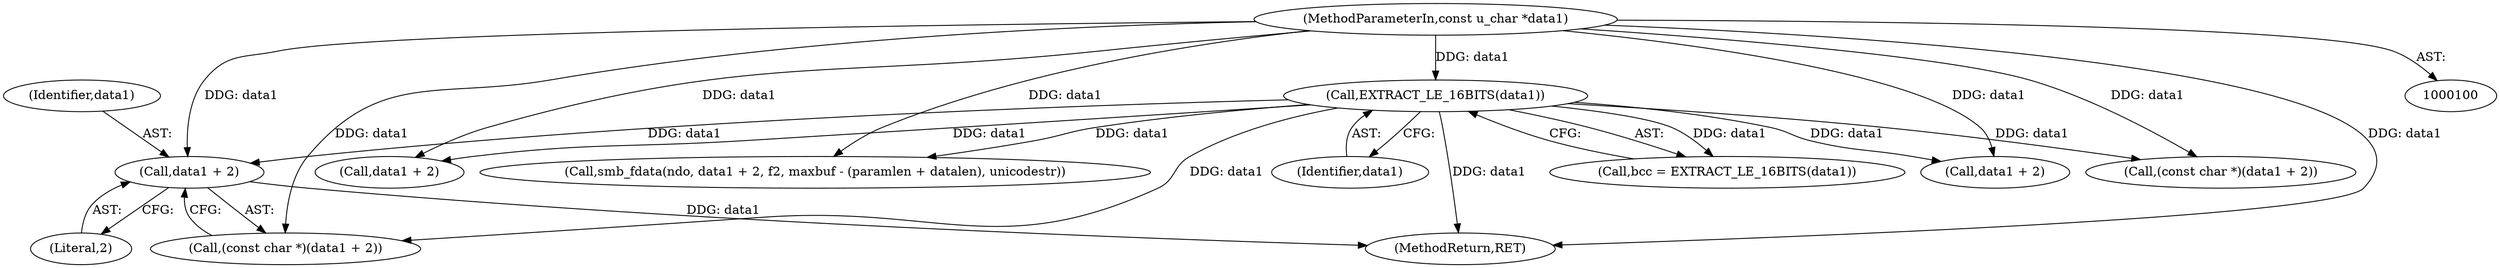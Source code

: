 digraph "0_tcpdump_96480ab95308cd9234b4f09b175ebf60e17792c6@pointer" {
"1000309" [label="(Call,data1 + 2)"];
"1000103" [label="(MethodParameterIn,const u_char *data1)"];
"1000261" [label="(Call,EXTRACT_LE_16BITS(data1))"];
"1000307" [label="(Call,(const char *)(data1 + 2))"];
"1000276" [label="(Call,data1 + 2)"];
"1000262" [label="(Identifier,data1)"];
"1000310" [label="(Identifier,data1)"];
"1000261" [label="(Call,EXTRACT_LE_16BITS(data1))"];
"1000309" [label="(Call,data1 + 2)"];
"1000354" [label="(MethodReturn,RET)"];
"1000289" [label="(Call,(const char *)(data1 + 2))"];
"1000274" [label="(Call,smb_fdata(ndo, data1 + 2, f2, maxbuf - (paramlen + datalen), unicodestr))"];
"1000291" [label="(Call,data1 + 2)"];
"1000103" [label="(MethodParameterIn,const u_char *data1)"];
"1000259" [label="(Call,bcc = EXTRACT_LE_16BITS(data1))"];
"1000311" [label="(Literal,2)"];
"1000309" -> "1000307"  [label="AST: "];
"1000309" -> "1000311"  [label="CFG: "];
"1000310" -> "1000309"  [label="AST: "];
"1000311" -> "1000309"  [label="AST: "];
"1000307" -> "1000309"  [label="CFG: "];
"1000309" -> "1000354"  [label="DDG: data1"];
"1000103" -> "1000309"  [label="DDG: data1"];
"1000261" -> "1000309"  [label="DDG: data1"];
"1000103" -> "1000100"  [label="AST: "];
"1000103" -> "1000354"  [label="DDG: data1"];
"1000103" -> "1000261"  [label="DDG: data1"];
"1000103" -> "1000274"  [label="DDG: data1"];
"1000103" -> "1000276"  [label="DDG: data1"];
"1000103" -> "1000289"  [label="DDG: data1"];
"1000103" -> "1000291"  [label="DDG: data1"];
"1000103" -> "1000307"  [label="DDG: data1"];
"1000261" -> "1000259"  [label="AST: "];
"1000261" -> "1000262"  [label="CFG: "];
"1000262" -> "1000261"  [label="AST: "];
"1000259" -> "1000261"  [label="CFG: "];
"1000261" -> "1000354"  [label="DDG: data1"];
"1000261" -> "1000259"  [label="DDG: data1"];
"1000261" -> "1000274"  [label="DDG: data1"];
"1000261" -> "1000276"  [label="DDG: data1"];
"1000261" -> "1000289"  [label="DDG: data1"];
"1000261" -> "1000291"  [label="DDG: data1"];
"1000261" -> "1000307"  [label="DDG: data1"];
}
